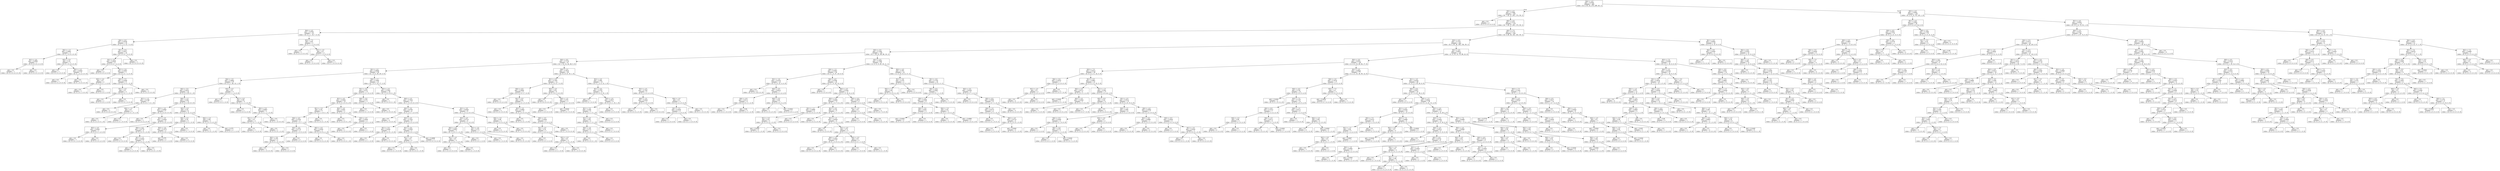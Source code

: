 digraph Tree {
node [shape=box] ;
0 [label="X[4] <= 4.5\ngini = 0.6785\nsamples = 460\nvalue = [6, 9, 50, 52, 279, 299, 40, 1]"] ;
1 [label="X[3] <= 2.5\ngini = 0.7066\nsamples = 320\nvalue = [6, 7, 42, 37, 201, 174, 39, 1]"] ;
0 -> 1 [labeldistance=2.5, labelangle=45, headlabel="True"] ;
2 [label="gini = 0.0\nsamples = 2\nvalue = [0, 0, 0, 0, 0, 4, 0, 0]"] ;
1 -> 2 ;
3 [label="X[2] <= 3.5\ngini = 0.7074\nsamples = 318\nvalue = [6, 7, 42, 37, 201, 170, 39, 1]"] ;
1 -> 3 ;
4 [label="X[4] <= 2.5\ngini = 0.5756\nsamples = 18\nvalue = [0, 2, 2, 1, 18, 7, 0, 0]"] ;
3 -> 4 ;
5 [label="X[4] <= 0.5\ngini = 0.5536\nsamples = 15\nvalue = [0, 2, 1, 0, 15, 7, 0, 0]"] ;
4 -> 5 ;
6 [label="X[2] <= 1.5\ngini = 0.4861\nsamples = 5\nvalue = [0, 0, 1, 0, 8, 3, 0, 0]"] ;
5 -> 6 ;
7 [label="X[1] <= 2.0\ngini = 0.4898\nsamples = 2\nvalue = [0, 0, 0, 0, 4, 3, 0, 0]"] ;
6 -> 7 ;
8 [label="gini = 0.0\nsamples = 1\nvalue = [0, 0, 0, 0, 4, 0, 0, 0]"] ;
7 -> 8 ;
9 [label="gini = 0.0\nsamples = 1\nvalue = [0, 0, 0, 0, 0, 3, 0, 0]"] ;
7 -> 9 ;
10 [label="X[3] <= 5.0\ngini = 0.32\nsamples = 3\nvalue = [0, 0, 1, 0, 4, 0, 0, 0]"] ;
6 -> 10 ;
11 [label="gini = 0.0\nsamples = 1\nvalue = [0, 0, 0, 0, 2, 0, 0, 0]"] ;
10 -> 11 ;
12 [label="X[2] <= 2.5\ngini = 0.4444\nsamples = 2\nvalue = [0, 0, 1, 0, 2, 0, 0, 0]"] ;
10 -> 12 ;
13 [label="gini = 0.0\nsamples = 1\nvalue = [0, 0, 0, 0, 2, 0, 0, 0]"] ;
12 -> 13 ;
14 [label="gini = 0.0\nsamples = 1\nvalue = [0, 0, 1, 0, 0, 0, 0, 0]"] ;
12 -> 14 ;
15 [label="X[1] <= 5.5\ngini = 0.5917\nsamples = 10\nvalue = [0, 2, 0, 0, 7, 4, 0, 0]"] ;
5 -> 15 ;
16 [label="X[1] <= 0.5\ngini = 0.4628\nsamples = 9\nvalue = [0, 0, 0, 0, 7, 4, 0, 0]"] ;
15 -> 16 ;
17 [label="gini = 0.0\nsamples = 2\nvalue = [0, 0, 0, 0, 0, 2, 0, 0]"] ;
16 -> 17 ;
18 [label="X[1] <= 2.0\ngini = 0.3457\nsamples = 7\nvalue = [0, 0, 0, 0, 7, 2, 0, 0]"] ;
16 -> 18 ;
19 [label="X[2] <= 2.0\ngini = 0.5\nsamples = 2\nvalue = [0, 0, 0, 0, 1, 1, 0, 0]"] ;
18 -> 19 ;
20 [label="gini = 0.0\nsamples = 1\nvalue = [0, 0, 0, 0, 1, 0, 0, 0]"] ;
19 -> 20 ;
21 [label="gini = 0.0\nsamples = 1\nvalue = [0, 0, 0, 0, 0, 1, 0, 0]"] ;
19 -> 21 ;
22 [label="X[3] <= 5.5\ngini = 0.2449\nsamples = 5\nvalue = [0, 0, 0, 0, 6, 1, 0, 0]"] ;
18 -> 22 ;
23 [label="X[1] <= 4.5\ngini = 0.5\nsamples = 2\nvalue = [0, 0, 0, 0, 1, 1, 0, 0]"] ;
22 -> 23 ;
24 [label="gini = 0.0\nsamples = 1\nvalue = [0, 0, 0, 0, 0, 1, 0, 0]"] ;
23 -> 24 ;
25 [label="gini = 0.0\nsamples = 1\nvalue = [0, 0, 0, 0, 1, 0, 0, 0]"] ;
23 -> 25 ;
26 [label="gini = 0.0\nsamples = 3\nvalue = [0, 0, 0, 0, 5, 0, 0, 0]"] ;
22 -> 26 ;
27 [label="gini = 0.0\nsamples = 1\nvalue = [0, 2, 0, 0, 0, 0, 0, 0]"] ;
15 -> 27 ;
28 [label="X[3] <= 7.5\ngini = 0.56\nsamples = 3\nvalue = [0, 0, 1, 1, 3, 0, 0, 0]"] ;
4 -> 28 ;
29 [label="gini = 0.0\nsamples = 1\nvalue = [0, 0, 0, 0, 3, 0, 0, 0]"] ;
28 -> 29 ;
30 [label="X[1] <= 3.5\ngini = 0.5\nsamples = 2\nvalue = [0, 0, 1, 1, 0, 0, 0, 0]"] ;
28 -> 30 ;
31 [label="gini = 0.0\nsamples = 1\nvalue = [0, 0, 0, 1, 0, 0, 0, 0]"] ;
30 -> 31 ;
32 [label="gini = 0.0\nsamples = 1\nvalue = [0, 0, 1, 0, 0, 0, 0, 0]"] ;
30 -> 32 ;
33 [label="X[2] <= 7.5\ngini = 0.7115\nsamples = 300\nvalue = [6, 5, 40, 36, 183, 163, 39, 1]"] ;
3 -> 33 ;
34 [label="X[3] <= 6.5\ngini = 0.7157\nsamples = 282\nvalue = [6, 5, 35, 36, 168, 154, 39, 1]"] ;
33 -> 34 ;
35 [label="X[3] <= 5.5\ngini = 0.7284\nsamples = 140\nvalue = [5, 1, 25, 21, 89, 66, 16, 1]"] ;
34 -> 35 ;
36 [label="X[2] <= 6.5\ngini = 0.7179\nsamples = 87\nvalue = [4, 1, 14, 12, 44, 48, 5, 0]"] ;
35 -> 36 ;
37 [label="X[1] <= 2.5\ngini = 0.6958\nsamples = 58\nvalue = [4, 1, 8, 4, 36, 29, 4, 0]"] ;
36 -> 37 ;
38 [label="X[4] <= 3.5\ngini = 0.4862\nsamples = 27\nvalue = [0, 0, 0, 1, 26, 12, 1, 0]"] ;
37 -> 38 ;
39 [label="X[2] <= 5.5\ngini = 0.4031\nsamples = 22\nvalue = [0, 0, 0, 0, 25, 8, 1, 0]"] ;
38 -> 39 ;
40 [label="X[1] <= 1.5\ngini = 0.2188\nsamples = 7\nvalue = [0, 0, 0, 0, 7, 0, 1, 0]"] ;
39 -> 40 ;
41 [label="gini = 0.0\nsamples = 5\nvalue = [0, 0, 0, 0, 6, 0, 0, 0]"] ;
40 -> 41 ;
42 [label="X[4] <= 1.5\ngini = 0.5\nsamples = 2\nvalue = [0, 0, 0, 0, 1, 0, 1, 0]"] ;
40 -> 42 ;
43 [label="gini = 0.0\nsamples = 1\nvalue = [0, 0, 0, 0, 0, 0, 1, 0]"] ;
42 -> 43 ;
44 [label="gini = 0.0\nsamples = 1\nvalue = [0, 0, 0, 0, 1, 0, 0, 0]"] ;
42 -> 44 ;
45 [label="X[4] <= 1.5\ngini = 0.426\nsamples = 15\nvalue = [0, 0, 0, 0, 18, 8, 0, 0]"] ;
39 -> 45 ;
46 [label="X[3] <= 3.5\ngini = 0.4959\nsamples = 7\nvalue = [0, 0, 0, 0, 6, 5, 0, 0]"] ;
45 -> 46 ;
47 [label="gini = 0.0\nsamples = 1\nvalue = [0, 0, 0, 0, 0, 2, 0, 0]"] ;
46 -> 47 ;
48 [label="X[1] <= 0.5\ngini = 0.4444\nsamples = 6\nvalue = [0, 0, 0, 0, 6, 3, 0, 0]"] ;
46 -> 48 ;
49 [label="X[3] <= 4.5\ngini = 0.4444\nsamples = 2\nvalue = [0, 0, 0, 0, 1, 2, 0, 0]"] ;
48 -> 49 ;
50 [label="gini = 0.0\nsamples = 1\nvalue = [0, 0, 0, 0, 1, 0, 0, 0]"] ;
49 -> 50 ;
51 [label="gini = 0.0\nsamples = 1\nvalue = [0, 0, 0, 0, 0, 2, 0, 0]"] ;
49 -> 51 ;
52 [label="X[4] <= 0.5\ngini = 0.2778\nsamples = 4\nvalue = [0, 0, 0, 0, 5, 1, 0, 0]"] ;
48 -> 52 ;
53 [label="gini = 0.0\nsamples = 2\nvalue = [0, 0, 0, 0, 3, 0, 0, 0]"] ;
52 -> 53 ;
54 [label="X[1] <= 1.5\ngini = 0.4444\nsamples = 2\nvalue = [0, 0, 0, 0, 2, 1, 0, 0]"] ;
52 -> 54 ;
55 [label="gini = 0.0\nsamples = 1\nvalue = [0, 0, 0, 0, 2, 0, 0, 0]"] ;
54 -> 55 ;
56 [label="gini = 0.0\nsamples = 1\nvalue = [0, 0, 0, 0, 0, 1, 0, 0]"] ;
54 -> 56 ;
57 [label="X[3] <= 4.5\ngini = 0.32\nsamples = 8\nvalue = [0, 0, 0, 0, 12, 3, 0, 0]"] ;
45 -> 57 ;
58 [label="X[4] <= 2.5\ngini = 0.18\nsamples = 5\nvalue = [0, 0, 0, 0, 9, 1, 0, 0]"] ;
57 -> 58 ;
59 [label="X[3] <= 3.5\ngini = 0.1975\nsamples = 4\nvalue = [0, 0, 0, 0, 8, 1, 0, 0]"] ;
58 -> 59 ;
60 [label="gini = 0.375\nsamples = 2\nvalue = [0, 0, 0, 0, 3, 1, 0, 0]"] ;
59 -> 60 ;
61 [label="gini = 0.0\nsamples = 2\nvalue = [0, 0, 0, 0, 5, 0, 0, 0]"] ;
59 -> 61 ;
62 [label="gini = 0.0\nsamples = 1\nvalue = [0, 0, 0, 0, 1, 0, 0, 0]"] ;
58 -> 62 ;
63 [label="X[4] <= 2.5\ngini = 0.48\nsamples = 3\nvalue = [0, 0, 0, 0, 3, 2, 0, 0]"] ;
57 -> 63 ;
64 [label="gini = 0.0\nsamples = 1\nvalue = [0, 0, 0, 0, 0, 1, 0, 0]"] ;
63 -> 64 ;
65 [label="gini = 0.375\nsamples = 2\nvalue = [0, 0, 0, 0, 3, 1, 0, 0]"] ;
63 -> 65 ;
66 [label="X[3] <= 4.5\ngini = 0.5\nsamples = 5\nvalue = [0, 0, 0, 1, 1, 4, 0, 0]"] ;
38 -> 66 ;
67 [label="gini = 0.0\nsamples = 1\nvalue = [0, 0, 0, 0, 0, 1, 0, 0]"] ;
66 -> 67 ;
68 [label="X[1] <= 0.5\ngini = 0.56\nsamples = 4\nvalue = [0, 0, 0, 1, 1, 3, 0, 0]"] ;
66 -> 68 ;
69 [label="gini = 0.0\nsamples = 1\nvalue = [0, 0, 0, 0, 0, 2, 0, 0]"] ;
68 -> 69 ;
70 [label="X[2] <= 5.5\ngini = 0.6667\nsamples = 3\nvalue = [0, 0, 0, 1, 1, 1, 0, 0]"] ;
68 -> 70 ;
71 [label="X[1] <= 1.5\ngini = 0.5\nsamples = 2\nvalue = [0, 0, 0, 0, 1, 1, 0, 0]"] ;
70 -> 71 ;
72 [label="gini = 0.0\nsamples = 1\nvalue = [0, 0, 0, 0, 1, 0, 0, 0]"] ;
71 -> 72 ;
73 [label="gini = 0.0\nsamples = 1\nvalue = [0, 0, 0, 0, 0, 1, 0, 0]"] ;
71 -> 73 ;
74 [label="gini = 0.0\nsamples = 1\nvalue = [0, 0, 0, 1, 0, 0, 0, 0]"] ;
70 -> 74 ;
75 [label="X[4] <= 1.5\ngini = 0.7694\nsamples = 31\nvalue = [4, 1, 8, 3, 10, 17, 3, 0]"] ;
37 -> 75 ;
76 [label="X[1] <= 5.5\ngini = 0.679\nsamples = 13\nvalue = [0, 0, 3, 3, 1, 9, 2, 0]"] ;
75 -> 76 ;
77 [label="X[1] <= 4.5\ngini = 0.5204\nsamples = 10\nvalue = [0, 0, 0, 3, 0, 9, 2, 0]"] ;
76 -> 77 ;
78 [label="X[1] <= 3.5\ngini = 0.34\nsamples = 7\nvalue = [0, 0, 0, 1, 0, 8, 1, 0]"] ;
77 -> 78 ;
79 [label="X[4] <= 0.5\ngini = 0.3704\nsamples = 6\nvalue = [0, 0, 0, 1, 0, 7, 1, 0]"] ;
78 -> 79 ;
80 [label="X[3] <= 4.5\ngini = 0.2778\nsamples = 4\nvalue = [0, 0, 0, 1, 0, 5, 0, 0]"] ;
79 -> 80 ;
81 [label="X[2] <= 5.0\ngini = 0.375\nsamples = 2\nvalue = [0, 0, 0, 1, 0, 3, 0, 0]"] ;
80 -> 81 ;
82 [label="gini = 0.0\nsamples = 1\nvalue = [0, 0, 0, 1, 0, 0, 0, 0]"] ;
81 -> 82 ;
83 [label="gini = 0.0\nsamples = 1\nvalue = [0, 0, 0, 0, 0, 3, 0, 0]"] ;
81 -> 83 ;
84 [label="gini = 0.0\nsamples = 2\nvalue = [0, 0, 0, 0, 0, 2, 0, 0]"] ;
80 -> 84 ;
85 [label="X[2] <= 4.5\ngini = 0.4444\nsamples = 2\nvalue = [0, 0, 0, 0, 0, 2, 1, 0]"] ;
79 -> 85 ;
86 [label="gini = 0.0\nsamples = 1\nvalue = [0, 0, 0, 0, 0, 2, 0, 0]"] ;
85 -> 86 ;
87 [label="gini = 0.0\nsamples = 1\nvalue = [0, 0, 0, 0, 0, 0, 1, 0]"] ;
85 -> 87 ;
88 [label="gini = 0.0\nsamples = 1\nvalue = [0, 0, 0, 0, 0, 1, 0, 0]"] ;
78 -> 88 ;
89 [label="X[2] <= 4.5\ngini = 0.625\nsamples = 3\nvalue = [0, 0, 0, 2, 0, 1, 1, 0]"] ;
77 -> 89 ;
90 [label="gini = 0.0\nsamples = 1\nvalue = [0, 0, 0, 0, 0, 0, 1, 0]"] ;
89 -> 90 ;
91 [label="X[3] <= 4.5\ngini = 0.4444\nsamples = 2\nvalue = [0, 0, 0, 2, 0, 1, 0, 0]"] ;
89 -> 91 ;
92 [label="gini = 0.0\nsamples = 1\nvalue = [0, 0, 0, 2, 0, 0, 0, 0]"] ;
91 -> 92 ;
93 [label="gini = 0.0\nsamples = 1\nvalue = [0, 0, 0, 0, 0, 1, 0, 0]"] ;
91 -> 93 ;
94 [label="X[4] <= 0.5\ngini = 0.375\nsamples = 3\nvalue = [0, 0, 3, 0, 1, 0, 0, 0]"] ;
76 -> 94 ;
95 [label="gini = 0.0\nsamples = 1\nvalue = [0, 0, 0, 0, 1, 0, 0, 0]"] ;
94 -> 95 ;
96 [label="gini = 0.0\nsamples = 2\nvalue = [0, 0, 3, 0, 0, 0, 0, 0]"] ;
94 -> 96 ;
97 [label="X[3] <= 3.5\ngini = 0.7602\nsamples = 18\nvalue = [4, 1, 5, 0, 9, 8, 1, 0]"] ;
75 -> 97 ;
98 [label="gini = 0.0\nsamples = 1\nvalue = [0, 0, 0, 0, 0, 0, 1, 0]"] ;
97 -> 98 ;
99 [label="X[4] <= 2.5\ngini = 0.7435\nsamples = 17\nvalue = [4, 1, 5, 0, 9, 8, 0, 0]"] ;
97 -> 99 ;
100 [label="X[2] <= 5.5\ngini = 0.6756\nsamples = 8\nvalue = [4, 0, 2, 0, 7, 2, 0, 0]"] ;
99 -> 100 ;
101 [label="gini = 0.0\nsamples = 2\nvalue = [0, 0, 0, 0, 3, 0, 0, 0]"] ;
100 -> 101 ;
102 [label="X[3] <= 4.5\ngini = 0.7222\nsamples = 6\nvalue = [4, 0, 2, 0, 4, 2, 0, 0]"] ;
100 -> 102 ;
103 [label="X[1] <= 5.5\ngini = 0.4444\nsamples = 2\nvalue = [0, 0, 2, 0, 0, 1, 0, 0]"] ;
102 -> 103 ;
104 [label="gini = 0.0\nsamples = 1\nvalue = [0, 0, 0, 0, 0, 1, 0, 0]"] ;
103 -> 104 ;
105 [label="gini = 0.0\nsamples = 1\nvalue = [0, 0, 2, 0, 0, 0, 0, 0]"] ;
103 -> 105 ;
106 [label="X[1] <= 5.0\ngini = 0.5926\nsamples = 4\nvalue = [4, 0, 0, 0, 4, 1, 0, 0]"] ;
102 -> 106 ;
107 [label="X[1] <= 3.5\ngini = 0.5\nsamples = 2\nvalue = [0, 0, 0, 0, 1, 1, 0, 0]"] ;
106 -> 107 ;
108 [label="gini = 0.0\nsamples = 1\nvalue = [0, 0, 0, 0, 1, 0, 0, 0]"] ;
107 -> 108 ;
109 [label="gini = 0.0\nsamples = 1\nvalue = [0, 0, 0, 0, 0, 1, 0, 0]"] ;
107 -> 109 ;
110 [label="gini = 0.4898\nsamples = 2\nvalue = [4, 0, 0, 0, 3, 0, 0, 0]"] ;
106 -> 110 ;
111 [label="X[1] <= 5.5\ngini = 0.6528\nsamples = 9\nvalue = [0, 1, 3, 0, 2, 6, 0, 0]"] ;
99 -> 111 ;
112 [label="X[3] <= 4.5\ngini = 0.5714\nsamples = 6\nvalue = [0, 1, 0, 0, 2, 4, 0, 0]"] ;
111 -> 112 ;
113 [label="X[2] <= 4.5\ngini = 0.6667\nsamples = 3\nvalue = [0, 1, 0, 0, 1, 1, 0, 0]"] ;
112 -> 113 ;
114 [label="X[1] <= 4.5\ngini = 0.5\nsamples = 2\nvalue = [0, 1, 0, 0, 1, 0, 0, 0]"] ;
113 -> 114 ;
115 [label="gini = 0.0\nsamples = 1\nvalue = [0, 1, 0, 0, 0, 0, 0, 0]"] ;
114 -> 115 ;
116 [label="gini = 0.0\nsamples = 1\nvalue = [0, 0, 0, 0, 1, 0, 0, 0]"] ;
114 -> 116 ;
117 [label="gini = 0.0\nsamples = 1\nvalue = [0, 0, 0, 0, 0, 1, 0, 0]"] ;
113 -> 117 ;
118 [label="X[1] <= 3.5\ngini = 0.375\nsamples = 3\nvalue = [0, 0, 0, 0, 1, 3, 0, 0]"] ;
112 -> 118 ;
119 [label="gini = 0.0\nsamples = 1\nvalue = [0, 0, 0, 0, 1, 0, 0, 0]"] ;
118 -> 119 ;
120 [label="gini = 0.0\nsamples = 2\nvalue = [0, 0, 0, 0, 0, 3, 0, 0]"] ;
118 -> 120 ;
121 [label="X[4] <= 3.5\ngini = 0.48\nsamples = 3\nvalue = [0, 0, 3, 0, 0, 2, 0, 0]"] ;
111 -> 121 ;
122 [label="gini = 0.5\nsamples = 2\nvalue = [0, 0, 2, 0, 0, 2, 0, 0]"] ;
121 -> 122 ;
123 [label="gini = 0.0\nsamples = 1\nvalue = [0, 0, 1, 0, 0, 0, 0, 0]"] ;
121 -> 123 ;
124 [label="X[4] <= 2.5\ngini = 0.7018\nsamples = 29\nvalue = [0, 0, 6, 8, 8, 19, 1, 0]"] ;
36 -> 124 ;
125 [label="X[1] <= 4.5\ngini = 0.7397\nsamples = 14\nvalue = [0, 0, 5, 6, 4, 7, 0, 0]"] ;
124 -> 125 ;
126 [label="X[4] <= 0.5\ngini = 0.5694\nsamples = 8\nvalue = [0, 0, 2, 0, 3, 7, 0, 0]"] ;
125 -> 126 ;
127 [label="gini = 0.0\nsamples = 1\nvalue = [0, 0, 0, 0, 0, 2, 0, 0]"] ;
126 -> 127 ;
128 [label="X[1] <= 0.5\ngini = 0.62\nsamples = 7\nvalue = [0, 0, 2, 0, 3, 5, 0, 0]"] ;
126 -> 128 ;
129 [label="gini = 0.0\nsamples = 2\nvalue = [0, 0, 0, 0, 3, 0, 0, 0]"] ;
128 -> 129 ;
130 [label="X[3] <= 3.5\ngini = 0.4082\nsamples = 5\nvalue = [0, 0, 2, 0, 0, 5, 0, 0]"] ;
128 -> 130 ;
131 [label="gini = 0.0\nsamples = 1\nvalue = [0, 0, 0, 0, 0, 1, 0, 0]"] ;
130 -> 131 ;
132 [label="X[0] <= 0.5\ngini = 0.4444\nsamples = 4\nvalue = [0, 0, 2, 0, 0, 4, 0, 0]"] ;
130 -> 132 ;
133 [label="X[1] <= 2.5\ngini = 0.32\nsamples = 3\nvalue = [0, 0, 1, 0, 0, 4, 0, 0]"] ;
132 -> 133 ;
134 [label="gini = 0.0\nsamples = 1\nvalue = [0, 0, 0, 0, 0, 3, 0, 0]"] ;
133 -> 134 ;
135 [label="X[3] <= 4.5\ngini = 0.5\nsamples = 2\nvalue = [0, 0, 1, 0, 0, 1, 0, 0]"] ;
133 -> 135 ;
136 [label="gini = 0.0\nsamples = 1\nvalue = [0, 0, 0, 0, 0, 1, 0, 0]"] ;
135 -> 136 ;
137 [label="gini = 0.0\nsamples = 1\nvalue = [0, 0, 1, 0, 0, 0, 0, 0]"] ;
135 -> 137 ;
138 [label="gini = 0.0\nsamples = 1\nvalue = [0, 0, 1, 0, 0, 0, 0, 0]"] ;
132 -> 138 ;
139 [label="X[3] <= 4.5\ngini = 0.54\nsamples = 6\nvalue = [0, 0, 3, 6, 1, 0, 0, 0]"] ;
125 -> 139 ;
140 [label="gini = 0.0\nsamples = 3\nvalue = [0, 0, 0, 6, 0, 0, 0, 0]"] ;
139 -> 140 ;
141 [label="X[4] <= 1.5\ngini = 0.375\nsamples = 3\nvalue = [0, 0, 3, 0, 1, 0, 0, 0]"] ;
139 -> 141 ;
142 [label="gini = 0.0\nsamples = 1\nvalue = [0, 0, 1, 0, 0, 0, 0, 0]"] ;
141 -> 142 ;
143 [label="gini = 0.4444\nsamples = 2\nvalue = [0, 0, 2, 0, 1, 0, 0, 0]"] ;
141 -> 143 ;
144 [label="X[3] <= 4.5\ngini = 0.585\nsamples = 15\nvalue = [0, 0, 1, 2, 4, 12, 1, 0]"] ;
124 -> 144 ;
145 [label="X[1] <= 0.5\ngini = 0.3787\nsamples = 10\nvalue = [0, 0, 0, 0, 2, 10, 1, 0]"] ;
144 -> 145 ;
146 [label="gini = 0.0\nsamples = 1\nvalue = [0, 0, 0, 0, 1, 0, 0, 0]"] ;
145 -> 146 ;
147 [label="X[3] <= 3.5\ngini = 0.2917\nsamples = 9\nvalue = [0, 0, 0, 0, 1, 10, 1, 0]"] ;
145 -> 147 ;
148 [label="X[1] <= 5.5\ngini = 0.449\nsamples = 5\nvalue = [0, 0, 0, 0, 1, 5, 1, 0]"] ;
147 -> 148 ;
149 [label="X[1] <= 4.5\ngini = 0.56\nsamples = 4\nvalue = [0, 0, 0, 0, 1, 3, 1, 0]"] ;
148 -> 149 ;
150 [label="X[4] <= 3.5\ngini = 0.375\nsamples = 3\nvalue = [0, 0, 0, 0, 0, 3, 1, 0]"] ;
149 -> 150 ;
151 [label="gini = 0.0\nsamples = 1\nvalue = [0, 0, 0, 0, 0, 0, 1, 0]"] ;
150 -> 151 ;
152 [label="gini = 0.0\nsamples = 2\nvalue = [0, 0, 0, 0, 0, 3, 0, 0]"] ;
150 -> 152 ;
153 [label="gini = 0.0\nsamples = 1\nvalue = [0, 0, 0, 0, 1, 0, 0, 0]"] ;
149 -> 153 ;
154 [label="gini = 0.0\nsamples = 1\nvalue = [0, 0, 0, 0, 0, 2, 0, 0]"] ;
148 -> 154 ;
155 [label="gini = 0.0\nsamples = 4\nvalue = [0, 0, 0, 0, 0, 5, 0, 0]"] ;
147 -> 155 ;
156 [label="X[1] <= 2.5\ngini = 0.7347\nsamples = 5\nvalue = [0, 0, 1, 2, 2, 2, 0, 0]"] ;
144 -> 156 ;
157 [label="X[4] <= 3.5\ngini = 0.4444\nsamples = 2\nvalue = [0, 0, 1, 0, 0, 2, 0, 0]"] ;
156 -> 157 ;
158 [label="gini = 0.0\nsamples = 1\nvalue = [0, 0, 0, 0, 0, 2, 0, 0]"] ;
157 -> 158 ;
159 [label="gini = 0.0\nsamples = 1\nvalue = [0, 0, 1, 0, 0, 0, 0, 0]"] ;
157 -> 159 ;
160 [label="X[4] <= 3.5\ngini = 0.5\nsamples = 3\nvalue = [0, 0, 0, 2, 2, 0, 0, 0]"] ;
156 -> 160 ;
161 [label="X[1] <= 5.5\ngini = 0.4444\nsamples = 2\nvalue = [0, 0, 0, 1, 2, 0, 0, 0]"] ;
160 -> 161 ;
162 [label="gini = 0.0\nsamples = 1\nvalue = [0, 0, 0, 0, 2, 0, 0, 0]"] ;
161 -> 162 ;
163 [label="gini = 0.0\nsamples = 1\nvalue = [0, 0, 0, 1, 0, 0, 0, 0]"] ;
161 -> 163 ;
164 [label="gini = 0.0\nsamples = 1\nvalue = [0, 0, 0, 1, 0, 0, 0, 0]"] ;
160 -> 164 ;
165 [label="X[1] <= 4.5\ngini = 0.7099\nsamples = 53\nvalue = [1, 0, 11, 9, 45, 18, 11, 1]"] ;
35 -> 165 ;
166 [label="X[4] <= 1.5\ngini = 0.5383\nsamples = 34\nvalue = [0, 0, 1, 0, 37, 16, 6, 0]"] ;
165 -> 166 ;
167 [label="X[1] <= 3.5\ngini = 0.4376\nsamples = 16\nvalue = [0, 0, 0, 0, 21, 4, 4, 0]"] ;
166 -> 167 ;
168 [label="gini = 0.0\nsamples = 9\nvalue = [0, 0, 0, 0, 18, 0, 0, 0]"] ;
167 -> 168 ;
169 [label="X[2] <= 5.5\ngini = 0.6612\nsamples = 7\nvalue = [0, 0, 0, 0, 3, 4, 4, 0]"] ;
167 -> 169 ;
170 [label="X[4] <= 0.5\ngini = 0.6111\nsamples = 4\nvalue = [0, 0, 0, 0, 3, 1, 2, 0]"] ;
169 -> 170 ;
171 [label="gini = 0.0\nsamples = 1\nvalue = [0, 0, 0, 0, 1, 0, 0, 0]"] ;
170 -> 171 ;
172 [label="gini = 0.64\nsamples = 3\nvalue = [0, 0, 0, 0, 2, 1, 2, 0]"] ;
170 -> 172 ;
173 [label="X[4] <= 0.5\ngini = 0.48\nsamples = 3\nvalue = [0, 0, 0, 0, 0, 3, 2, 0]"] ;
169 -> 173 ;
174 [label="gini = 0.0\nsamples = 1\nvalue = [0, 0, 0, 0, 0, 2, 0, 0]"] ;
173 -> 174 ;
175 [label="gini = 0.4444\nsamples = 2\nvalue = [0, 0, 0, 0, 0, 1, 2, 0]"] ;
173 -> 175 ;
176 [label="X[2] <= 4.5\ngini = 0.5786\nsamples = 18\nvalue = [0, 0, 1, 0, 16, 12, 2, 0]"] ;
166 -> 176 ;
177 [label="gini = 0.0\nsamples = 1\nvalue = [0, 0, 0, 0, 0, 4, 0, 0]"] ;
176 -> 177 ;
178 [label="X[4] <= 3.5\ngini = 0.5542\nsamples = 17\nvalue = [0, 0, 1, 0, 16, 8, 2, 0]"] ;
176 -> 178 ;
179 [label="X[2] <= 5.5\ngini = 0.6484\nsamples = 11\nvalue = [0, 0, 1, 0, 7, 6, 2, 0]"] ;
178 -> 179 ;
180 [label="X[1] <= 1.5\ngini = 0.4898\nsamples = 4\nvalue = [0, 0, 0, 0, 4, 3, 0, 0]"] ;
179 -> 180 ;
181 [label="X[1] <= 0.5\ngini = 0.32\nsamples = 3\nvalue = [0, 0, 0, 0, 4, 1, 0, 0]"] ;
180 -> 181 ;
182 [label="gini = 0.4444\nsamples = 2\nvalue = [0, 0, 0, 0, 2, 1, 0, 0]"] ;
181 -> 182 ;
183 [label="gini = 0.0\nsamples = 1\nvalue = [0, 0, 0, 0, 2, 0, 0, 0]"] ;
181 -> 183 ;
184 [label="gini = 0.0\nsamples = 1\nvalue = [0, 0, 0, 0, 0, 2, 0, 0]"] ;
180 -> 184 ;
185 [label="X[1] <= 0.5\ngini = 0.716\nsamples = 7\nvalue = [0, 0, 1, 0, 3, 3, 2, 0]"] ;
179 -> 185 ;
186 [label="gini = 0.0\nsamples = 1\nvalue = [0, 0, 0, 0, 0, 2, 0, 0]"] ;
185 -> 186 ;
187 [label="X[1] <= 1.5\ngini = 0.6939\nsamples = 6\nvalue = [0, 0, 1, 0, 3, 1, 2, 0]"] ;
185 -> 187 ;
188 [label="gini = 0.0\nsamples = 2\nvalue = [0, 0, 0, 0, 2, 0, 0, 0]"] ;
187 -> 188 ;
189 [label="X[1] <= 2.5\ngini = 0.72\nsamples = 4\nvalue = [0, 0, 1, 0, 1, 1, 2, 0]"] ;
187 -> 189 ;
190 [label="X[4] <= 2.5\ngini = 0.4444\nsamples = 2\nvalue = [0, 0, 1, 0, 0, 0, 2, 0]"] ;
189 -> 190 ;
191 [label="gini = 0.0\nsamples = 1\nvalue = [0, 0, 0, 0, 0, 0, 2, 0]"] ;
190 -> 191 ;
192 [label="gini = 0.0\nsamples = 1\nvalue = [0, 0, 1, 0, 0, 0, 0, 0]"] ;
190 -> 192 ;
193 [label="X[4] <= 2.5\ngini = 0.5\nsamples = 2\nvalue = [0, 0, 0, 0, 1, 1, 0, 0]"] ;
189 -> 193 ;
194 [label="gini = 0.0\nsamples = 1\nvalue = [0, 0, 0, 0, 1, 0, 0, 0]"] ;
193 -> 194 ;
195 [label="gini = 0.0\nsamples = 1\nvalue = [0, 0, 0, 0, 0, 1, 0, 0]"] ;
193 -> 195 ;
196 [label="X[2] <= 6.5\ngini = 0.2975\nsamples = 6\nvalue = [0, 0, 0, 0, 9, 2, 0, 0]"] ;
178 -> 196 ;
197 [label="X[1] <= 2.5\ngini = 0.5\nsamples = 4\nvalue = [0, 0, 0, 0, 2, 2, 0, 0]"] ;
196 -> 197 ;
198 [label="gini = 0.0\nsamples = 2\nvalue = [0, 0, 0, 0, 2, 0, 0, 0]"] ;
197 -> 198 ;
199 [label="gini = 0.0\nsamples = 2\nvalue = [0, 0, 0, 0, 0, 2, 0, 0]"] ;
197 -> 199 ;
200 [label="gini = 0.0\nsamples = 2\nvalue = [0, 0, 0, 0, 7, 0, 0, 0]"] ;
196 -> 200 ;
201 [label="X[2] <= 4.5\ngini = 0.787\nsamples = 19\nvalue = [1, 0, 10, 9, 8, 2, 5, 1]"] ;
165 -> 201 ;
202 [label="X[1] <= 5.5\ngini = 0.375\nsamples = 3\nvalue = [0, 0, 6, 0, 0, 0, 2, 0]"] ;
201 -> 202 ;
203 [label="X[4] <= 1.5\ngini = 0.48\nsamples = 2\nvalue = [0, 0, 3, 0, 0, 0, 2, 0]"] ;
202 -> 203 ;
204 [label="gini = 0.0\nsamples = 1\nvalue = [0, 0, 0, 0, 0, 0, 2, 0]"] ;
203 -> 204 ;
205 [label="gini = 0.0\nsamples = 1\nvalue = [0, 0, 3, 0, 0, 0, 0, 0]"] ;
203 -> 205 ;
206 [label="gini = 0.0\nsamples = 1\nvalue = [0, 0, 3, 0, 0, 0, 0, 0]"] ;
202 -> 206 ;
207 [label="X[1] <= 5.5\ngini = 0.7755\nsamples = 16\nvalue = [1, 0, 4, 9, 8, 2, 3, 1]"] ;
201 -> 207 ;
208 [label="X[2] <= 6.5\ngini = 0.5867\nsamples = 7\nvalue = [1, 0, 0, 9, 1, 1, 3, 0]"] ;
207 -> 208 ;
209 [label="X[4] <= 2.0\ngini = 0.5306\nsamples = 6\nvalue = [1, 0, 0, 9, 0, 1, 3, 0]"] ;
208 -> 209 ;
210 [label="X[2] <= 5.5\ngini = 0.625\nsamples = 3\nvalue = [1, 0, 0, 2, 0, 1, 0, 0]"] ;
209 -> 210 ;
211 [label="gini = 0.4444\nsamples = 2\nvalue = [0, 0, 0, 2, 0, 1, 0, 0]"] ;
210 -> 211 ;
212 [label="gini = 0.0\nsamples = 1\nvalue = [1, 0, 0, 0, 0, 0, 0, 0]"] ;
210 -> 212 ;
213 [label="X[4] <= 3.5\ngini = 0.42\nsamples = 3\nvalue = [0, 0, 0, 7, 0, 0, 3, 0]"] ;
209 -> 213 ;
214 [label="gini = 0.0\nsamples = 1\nvalue = [0, 0, 0, 2, 0, 0, 0, 0]"] ;
213 -> 214 ;
215 [label="gini = 0.4688\nsamples = 2\nvalue = [0, 0, 0, 5, 0, 0, 3, 0]"] ;
213 -> 215 ;
216 [label="gini = 0.0\nsamples = 1\nvalue = [0, 0, 0, 0, 1, 0, 0, 0]"] ;
208 -> 216 ;
217 [label="X[2] <= 5.5\ngini = 0.6036\nsamples = 9\nvalue = [0, 0, 4, 0, 7, 1, 0, 1]"] ;
207 -> 217 ;
218 [label="gini = 0.0\nsamples = 1\nvalue = [0, 0, 2, 0, 0, 0, 0, 0]"] ;
217 -> 218 ;
219 [label="X[2] <= 6.5\ngini = 0.5455\nsamples = 8\nvalue = [0, 0, 2, 0, 7, 1, 0, 1]"] ;
217 -> 219 ;
220 [label="X[4] <= 1.5\ngini = 0.6173\nsamples = 6\nvalue = [0, 0, 2, 0, 5, 1, 0, 1]"] ;
219 -> 220 ;
221 [label="gini = 0.5\nsamples = 2\nvalue = [0, 0, 0, 0, 1, 0, 0, 1]"] ;
220 -> 221 ;
222 [label="X[4] <= 3.0\ngini = 0.5714\nsamples = 4\nvalue = [0, 0, 2, 0, 4, 1, 0, 0]"] ;
220 -> 222 ;
223 [label="gini = 0.5\nsamples = 2\nvalue = [0, 0, 2, 0, 2, 0, 0, 0]"] ;
222 -> 223 ;
224 [label="gini = 0.4444\nsamples = 2\nvalue = [0, 0, 0, 0, 2, 1, 0, 0]"] ;
222 -> 224 ;
225 [label="gini = 0.0\nsamples = 2\nvalue = [0, 0, 0, 0, 2, 0, 0, 0]"] ;
219 -> 225 ;
226 [label="X[1] <= 4.5\ngini = 0.6931\nsamples = 142\nvalue = [1, 4, 10, 15, 79, 88, 23, 0]"] ;
34 -> 226 ;
227 [label="X[2] <= 5.5\ngini = 0.6551\nsamples = 105\nvalue = [1, 2, 2, 14, 49, 82, 17, 0]"] ;
226 -> 227 ;
228 [label="X[3] <= 7.5\ngini = 0.5614\nsamples = 28\nvalue = [0, 0, 0, 4, 11, 32, 5, 0]"] ;
227 -> 228 ;
229 [label="X[4] <= 0.5\ngini = 0.2975\nsamples = 7\nvalue = [0, 0, 0, 2, 0, 9, 0, 0]"] ;
228 -> 229 ;
230 [label="X[1] <= 2.5\ngini = 0.5\nsamples = 3\nvalue = [0, 0, 0, 2, 0, 2, 0, 0]"] ;
229 -> 230 ;
231 [label="gini = 0.0\nsamples = 2\nvalue = [0, 0, 0, 0, 0, 2, 0, 0]"] ;
230 -> 231 ;
232 [label="gini = 0.0\nsamples = 1\nvalue = [0, 0, 0, 2, 0, 0, 0, 0]"] ;
230 -> 232 ;
233 [label="gini = 0.0\nsamples = 4\nvalue = [0, 0, 0, 0, 0, 7, 0, 0]"] ;
229 -> 233 ;
234 [label="X[1] <= 0.5\ngini = 0.5961\nsamples = 21\nvalue = [0, 0, 0, 2, 11, 23, 5, 0]"] ;
228 -> 234 ;
235 [label="X[4] <= 2.0\ngini = 0.6111\nsamples = 4\nvalue = [0, 0, 0, 0, 3, 1, 2, 0]"] ;
234 -> 235 ;
236 [label="gini = 0.4444\nsamples = 2\nvalue = [0, 0, 0, 0, 2, 1, 0, 0]"] ;
235 -> 236 ;
237 [label="X[2] <= 4.5\ngini = 0.4444\nsamples = 2\nvalue = [0, 0, 0, 0, 1, 0, 2, 0]"] ;
235 -> 237 ;
238 [label="gini = 0.0\nsamples = 1\nvalue = [0, 0, 0, 0, 1, 0, 0, 0]"] ;
237 -> 238 ;
239 [label="gini = 0.0\nsamples = 1\nvalue = [0, 0, 0, 0, 0, 0, 2, 0]"] ;
237 -> 239 ;
240 [label="X[1] <= 1.5\ngini = 0.542\nsamples = 17\nvalue = [0, 0, 0, 2, 8, 22, 3, 0]"] ;
234 -> 240 ;
241 [label="X[3] <= 8.5\ngini = 0.42\nsamples = 4\nvalue = [0, 0, 0, 0, 0, 7, 3, 0]"] ;
240 -> 241 ;
242 [label="gini = 0.0\nsamples = 3\nvalue = [0, 0, 0, 0, 0, 7, 0, 0]"] ;
241 -> 242 ;
243 [label="gini = 0.0\nsamples = 1\nvalue = [0, 0, 0, 0, 0, 0, 3, 0]"] ;
241 -> 243 ;
244 [label="X[1] <= 2.5\ngini = 0.5312\nsamples = 13\nvalue = [0, 0, 0, 2, 8, 15, 0, 0]"] ;
240 -> 244 ;
245 [label="X[4] <= 1.5\ngini = 0.595\nsamples = 6\nvalue = [0, 0, 0, 2, 3, 6, 0, 0]"] ;
244 -> 245 ;
246 [label="X[4] <= 0.5\ngini = 0.2449\nsamples = 4\nvalue = [0, 0, 0, 0, 1, 6, 0, 0]"] ;
245 -> 246 ;
247 [label="gini = 0.0\nsamples = 1\nvalue = [0, 0, 0, 0, 0, 3, 0, 0]"] ;
246 -> 247 ;
248 [label="X[2] <= 4.5\ngini = 0.375\nsamples = 3\nvalue = [0, 0, 0, 0, 1, 3, 0, 0]"] ;
246 -> 248 ;
249 [label="gini = 0.0\nsamples = 1\nvalue = [0, 0, 0, 0, 0, 1, 0, 0]"] ;
248 -> 249 ;
250 [label="gini = 0.4444\nsamples = 2\nvalue = [0, 0, 0, 0, 1, 2, 0, 0]"] ;
248 -> 250 ;
251 [label="X[4] <= 3.0\ngini = 0.5\nsamples = 2\nvalue = [0, 0, 0, 2, 2, 0, 0, 0]"] ;
245 -> 251 ;
252 [label="gini = 0.0\nsamples = 1\nvalue = [0, 0, 0, 0, 2, 0, 0, 0]"] ;
251 -> 252 ;
253 [label="gini = 0.0\nsamples = 1\nvalue = [0, 0, 0, 2, 0, 0, 0, 0]"] ;
251 -> 253 ;
254 [label="X[2] <= 4.5\ngini = 0.4592\nsamples = 7\nvalue = [0, 0, 0, 0, 5, 9, 0, 0]"] ;
244 -> 254 ;
255 [label="X[3] <= 8.5\ngini = 0.4688\nsamples = 3\nvalue = [0, 0, 0, 0, 3, 5, 0, 0]"] ;
254 -> 255 ;
256 [label="gini = 0.0\nsamples = 1\nvalue = [0, 0, 0, 0, 3, 0, 0, 0]"] ;
255 -> 256 ;
257 [label="gini = 0.0\nsamples = 2\nvalue = [0, 0, 0, 0, 0, 5, 0, 0]"] ;
255 -> 257 ;
258 [label="X[3] <= 8.5\ngini = 0.4444\nsamples = 4\nvalue = [0, 0, 0, 0, 2, 4, 0, 0]"] ;
254 -> 258 ;
259 [label="gini = 0.0\nsamples = 2\nvalue = [0, 0, 0, 0, 0, 3, 0, 0]"] ;
258 -> 259 ;
260 [label="X[1] <= 3.5\ngini = 0.4444\nsamples = 2\nvalue = [0, 0, 0, 0, 2, 1, 0, 0]"] ;
258 -> 260 ;
261 [label="gini = 0.0\nsamples = 1\nvalue = [0, 0, 0, 0, 0, 1, 0, 0]"] ;
260 -> 261 ;
262 [label="gini = 0.0\nsamples = 1\nvalue = [0, 0, 0, 0, 2, 0, 0, 0]"] ;
260 -> 262 ;
263 [label="X[1] <= 0.5\ngini = 0.6826\nsamples = 77\nvalue = [1, 2, 2, 10, 38, 50, 12, 0]"] ;
227 -> 263 ;
264 [label="X[4] <= 3.5\ngini = 0.7674\nsamples = 17\nvalue = [0, 2, 0, 5, 8, 5, 4, 0]"] ;
263 -> 264 ;
265 [label="X[4] <= 0.5\ngini = 0.745\nsamples = 14\nvalue = [0, 0, 0, 5, 6, 5, 4, 0]"] ;
264 -> 265 ;
266 [label="gini = 0.4444\nsamples = 2\nvalue = [0, 0, 0, 1, 0, 0, 2, 0]"] ;
265 -> 266 ;
267 [label="X[3] <= 7.5\ngini = 0.7197\nsamples = 12\nvalue = [0, 0, 0, 4, 6, 5, 2, 0]"] ;
265 -> 267 ;
268 [label="X[2] <= 6.5\ngini = 0.7273\nsamples = 7\nvalue = [0, 0, 0, 3, 4, 2, 2, 0]"] ;
267 -> 268 ;
269 [label="X[4] <= 2.5\ngini = 0.48\nsamples = 3\nvalue = [0, 0, 0, 0, 3, 0, 2, 0]"] ;
268 -> 269 ;
270 [label="gini = 0.0\nsamples = 2\nvalue = [0, 0, 0, 0, 3, 0, 0, 0]"] ;
269 -> 270 ;
271 [label="gini = 0.0\nsamples = 1\nvalue = [0, 0, 0, 0, 0, 0, 2, 0]"] ;
269 -> 271 ;
272 [label="X[4] <= 2.5\ngini = 0.6111\nsamples = 4\nvalue = [0, 0, 0, 3, 1, 2, 0, 0]"] ;
268 -> 272 ;
273 [label="gini = 0.0\nsamples = 2\nvalue = [0, 0, 0, 3, 0, 0, 0, 0]"] ;
272 -> 273 ;
274 [label="gini = 0.4444\nsamples = 2\nvalue = [0, 0, 0, 0, 1, 2, 0, 0]"] ;
272 -> 274 ;
275 [label="X[4] <= 1.5\ngini = 0.6111\nsamples = 5\nvalue = [0, 0, 0, 1, 2, 3, 0, 0]"] ;
267 -> 275 ;
276 [label="gini = 0.0\nsamples = 1\nvalue = [0, 0, 0, 1, 0, 0, 0, 0]"] ;
275 -> 276 ;
277 [label="X[4] <= 2.5\ngini = 0.48\nsamples = 4\nvalue = [0, 0, 0, 0, 2, 3, 0, 0]"] ;
275 -> 277 ;
278 [label="gini = 0.0\nsamples = 2\nvalue = [0, 0, 0, 0, 0, 2, 0, 0]"] ;
277 -> 278 ;
279 [label="gini = 0.4444\nsamples = 2\nvalue = [0, 0, 0, 0, 2, 1, 0, 0]"] ;
277 -> 279 ;
280 [label="X[3] <= 7.5\ngini = 0.5\nsamples = 3\nvalue = [0, 2, 0, 0, 2, 0, 0, 0]"] ;
264 -> 280 ;
281 [label="gini = 0.4444\nsamples = 2\nvalue = [0, 2, 0, 0, 1, 0, 0, 0]"] ;
280 -> 281 ;
282 [label="gini = 0.0\nsamples = 1\nvalue = [0, 0, 0, 0, 1, 0, 0, 0]"] ;
280 -> 282 ;
283 [label="X[1] <= 3.5\ngini = 0.6354\nsamples = 60\nvalue = [1, 0, 2, 5, 30, 45, 8, 0]"] ;
263 -> 283 ;
284 [label="X[4] <= 0.5\ngini = 0.5837\nsamples = 43\nvalue = [1, 0, 1, 4, 21, 36, 2, 0]"] ;
283 -> 284 ;
285 [label="gini = 0.0\nsamples = 4\nvalue = [0, 0, 0, 0, 0, 5, 0, 0]"] ;
284 -> 285 ;
286 [label="X[4] <= 1.5\ngini = 0.6044\nsamples = 39\nvalue = [1, 0, 1, 4, 21, 31, 2, 0]"] ;
284 -> 286 ;
287 [label="X[1] <= 2.5\ngini = 0.5244\nsamples = 12\nvalue = [0, 0, 0, 1, 9, 5, 0, 0]"] ;
286 -> 287 ;
288 [label="X[3] <= 7.5\ngini = 0.5312\nsamples = 6\nvalue = [0, 0, 0, 1, 5, 2, 0, 0]"] ;
287 -> 288 ;
289 [label="X[1] <= 1.5\ngini = 0.64\nsamples = 5\nvalue = [0, 0, 0, 1, 2, 2, 0, 0]"] ;
288 -> 289 ;
290 [label="X[2] <= 6.5\ngini = 0.5\nsamples = 2\nvalue = [0, 0, 0, 0, 1, 1, 0, 0]"] ;
289 -> 290 ;
291 [label="gini = 0.0\nsamples = 1\nvalue = [0, 0, 0, 0, 1, 0, 0, 0]"] ;
290 -> 291 ;
292 [label="gini = 0.0\nsamples = 1\nvalue = [0, 0, 0, 0, 0, 1, 0, 0]"] ;
290 -> 292 ;
293 [label="gini = 0.6667\nsamples = 3\nvalue = [0, 0, 0, 1, 1, 1, 0, 0]"] ;
289 -> 293 ;
294 [label="gini = 0.0\nsamples = 1\nvalue = [0, 0, 0, 0, 3, 0, 0, 0]"] ;
288 -> 294 ;
295 [label="X[3] <= 7.5\ngini = 0.4898\nsamples = 6\nvalue = [0, 0, 0, 0, 4, 3, 0, 0]"] ;
287 -> 295 ;
296 [label="X[2] <= 6.5\ngini = 0.5\nsamples = 4\nvalue = [0, 0, 0, 0, 2, 2, 0, 0]"] ;
295 -> 296 ;
297 [label="gini = 0.4444\nsamples = 3\nvalue = [0, 0, 0, 0, 1, 2, 0, 0]"] ;
296 -> 297 ;
298 [label="gini = 0.0\nsamples = 1\nvalue = [0, 0, 0, 0, 1, 0, 0, 0]"] ;
296 -> 298 ;
299 [label="gini = 0.4444\nsamples = 2\nvalue = [0, 0, 0, 0, 2, 1, 0, 0]"] ;
295 -> 299 ;
300 [label="X[1] <= 2.5\ngini = 0.5877\nsamples = 27\nvalue = [1, 0, 1, 3, 12, 26, 2, 0]"] ;
286 -> 300 ;
301 [label="X[3] <= 7.5\ngini = 0.5444\nsamples = 16\nvalue = [0, 0, 1, 2, 9, 18, 0, 0]"] ;
300 -> 301 ;
302 [label="X[4] <= 2.5\ngini = 0.4012\nsamples = 9\nvalue = [0, 0, 0, 0, 5, 13, 0, 0]"] ;
301 -> 302 ;
303 [label="gini = 0.0\nsamples = 3\nvalue = [0, 0, 0, 0, 0, 5, 0, 0]"] ;
302 -> 303 ;
304 [label="X[2] <= 6.5\ngini = 0.4734\nsamples = 6\nvalue = [0, 0, 0, 0, 5, 8, 0, 0]"] ;
302 -> 304 ;
305 [label="X[4] <= 3.5\ngini = 0.4082\nsamples = 3\nvalue = [0, 0, 0, 0, 2, 5, 0, 0]"] ;
304 -> 305 ;
306 [label="gini = 0.0\nsamples = 1\nvalue = [0, 0, 0, 0, 0, 1, 0, 0]"] ;
305 -> 306 ;
307 [label="gini = 0.4444\nsamples = 2\nvalue = [0, 0, 0, 0, 2, 4, 0, 0]"] ;
305 -> 307 ;
308 [label="X[4] <= 3.5\ngini = 0.5\nsamples = 3\nvalue = [0, 0, 0, 0, 3, 3, 0, 0]"] ;
304 -> 308 ;
309 [label="gini = 0.0\nsamples = 1\nvalue = [0, 0, 0, 0, 1, 0, 0, 0]"] ;
308 -> 309 ;
310 [label="X[1] <= 1.5\ngini = 0.48\nsamples = 2\nvalue = [0, 0, 0, 0, 2, 3, 0, 0]"] ;
308 -> 310 ;
311 [label="gini = 0.0\nsamples = 1\nvalue = [0, 0, 0, 0, 2, 0, 0, 0]"] ;
310 -> 311 ;
312 [label="gini = 0.0\nsamples = 1\nvalue = [0, 0, 0, 0, 0, 3, 0, 0]"] ;
310 -> 312 ;
313 [label="X[4] <= 3.5\ngini = 0.6806\nsamples = 7\nvalue = [0, 0, 1, 2, 4, 5, 0, 0]"] ;
301 -> 313 ;
314 [label="X[4] <= 2.5\ngini = 0.32\nsamples = 3\nvalue = [0, 0, 0, 0, 4, 1, 0, 0]"] ;
313 -> 314 ;
315 [label="X[1] <= 1.5\ngini = 0.4444\nsamples = 2\nvalue = [0, 0, 0, 0, 2, 1, 0, 0]"] ;
314 -> 315 ;
316 [label="gini = 0.0\nsamples = 1\nvalue = [0, 0, 0, 0, 0, 1, 0, 0]"] ;
315 -> 316 ;
317 [label="gini = 0.0\nsamples = 1\nvalue = [0, 0, 0, 0, 2, 0, 0, 0]"] ;
315 -> 317 ;
318 [label="gini = 0.0\nsamples = 1\nvalue = [0, 0, 0, 0, 2, 0, 0, 0]"] ;
314 -> 318 ;
319 [label="X[2] <= 6.5\ngini = 0.5714\nsamples = 4\nvalue = [0, 0, 1, 2, 0, 4, 0, 0]"] ;
313 -> 319 ;
320 [label="gini = 0.5\nsamples = 2\nvalue = [0, 0, 0, 2, 0, 2, 0, 0]"] ;
319 -> 320 ;
321 [label="X[1] <= 1.5\ngini = 0.4444\nsamples = 2\nvalue = [0, 0, 1, 0, 0, 2, 0, 0]"] ;
319 -> 321 ;
322 [label="gini = 0.0\nsamples = 1\nvalue = [0, 0, 1, 0, 0, 0, 0, 0]"] ;
321 -> 322 ;
323 [label="gini = 0.0\nsamples = 1\nvalue = [0, 0, 0, 0, 0, 2, 0, 0]"] ;
321 -> 323 ;
324 [label="X[3] <= 7.5\ngini = 0.6489\nsamples = 11\nvalue = [1, 0, 0, 1, 3, 8, 2, 0]"] ;
300 -> 324 ;
325 [label="X[2] <= 6.5\ngini = 0.56\nsamples = 4\nvalue = [0, 0, 0, 1, 3, 1, 0, 0]"] ;
324 -> 325 ;
326 [label="X[4] <= 2.5\ngini = 0.5\nsamples = 2\nvalue = [0, 0, 0, 1, 0, 1, 0, 0]"] ;
325 -> 326 ;
327 [label="gini = 0.0\nsamples = 1\nvalue = [0, 0, 0, 1, 0, 0, 0, 0]"] ;
326 -> 327 ;
328 [label="gini = 0.0\nsamples = 1\nvalue = [0, 0, 0, 0, 0, 1, 0, 0]"] ;
326 -> 328 ;
329 [label="gini = 0.0\nsamples = 2\nvalue = [0, 0, 0, 0, 3, 0, 0, 0]"] ;
325 -> 329 ;
330 [label="X[2] <= 6.5\ngini = 0.46\nsamples = 7\nvalue = [1, 0, 0, 0, 0, 7, 2, 0]"] ;
324 -> 330 ;
331 [label="X[4] <= 2.5\ngini = 0.32\nsamples = 4\nvalue = [1, 0, 0, 0, 0, 4, 0, 0]"] ;
330 -> 331 ;
332 [label="gini = 0.0\nsamples = 2\nvalue = [0, 0, 0, 0, 0, 2, 0, 0]"] ;
331 -> 332 ;
333 [label="gini = 0.4444\nsamples = 2\nvalue = [1, 0, 0, 0, 0, 2, 0, 0]"] ;
331 -> 333 ;
334 [label="X[4] <= 3.5\ngini = 0.48\nsamples = 3\nvalue = [0, 0, 0, 0, 0, 3, 2, 0]"] ;
330 -> 334 ;
335 [label="gini = 0.4444\nsamples = 2\nvalue = [0, 0, 0, 0, 0, 1, 2, 0]"] ;
334 -> 335 ;
336 [label="gini = 0.0\nsamples = 1\nvalue = [0, 0, 0, 0, 0, 2, 0, 0]"] ;
334 -> 336 ;
337 [label="X[3] <= 7.5\ngini = 0.7041\nsamples = 17\nvalue = [0, 0, 1, 1, 9, 9, 6, 0]"] ;
283 -> 337 ;
338 [label="X[4] <= 2.5\ngini = 0.6633\nsamples = 7\nvalue = [0, 0, 0, 1, 2, 5, 6, 0]"] ;
337 -> 338 ;
339 [label="X[2] <= 6.5\ngini = 0.375\nsamples = 4\nvalue = [0, 0, 0, 0, 0, 2, 6, 0]"] ;
338 -> 339 ;
340 [label="gini = 0.2778\nsamples = 2\nvalue = [0, 0, 0, 0, 0, 1, 5, 0]"] ;
339 -> 340 ;
341 [label="gini = 0.5\nsamples = 2\nvalue = [0, 0, 0, 0, 0, 1, 1, 0]"] ;
339 -> 341 ;
342 [label="X[2] <= 6.5\ngini = 0.6111\nsamples = 3\nvalue = [0, 0, 0, 1, 2, 3, 0, 0]"] ;
338 -> 342 ;
343 [label="gini = 0.0\nsamples = 1\nvalue = [0, 0, 0, 0, 0, 3, 0, 0]"] ;
342 -> 343 ;
344 [label="X[4] <= 3.5\ngini = 0.4444\nsamples = 2\nvalue = [0, 0, 0, 1, 2, 0, 0, 0]"] ;
342 -> 344 ;
345 [label="gini = 0.0\nsamples = 1\nvalue = [0, 0, 0, 1, 0, 0, 0, 0]"] ;
344 -> 345 ;
346 [label="gini = 0.0\nsamples = 1\nvalue = [0, 0, 0, 0, 2, 0, 0, 0]"] ;
344 -> 346 ;
347 [label="X[4] <= 0.5\ngini = 0.5417\nsamples = 10\nvalue = [0, 0, 1, 0, 7, 4, 0, 0]"] ;
337 -> 347 ;
348 [label="gini = 0.0\nsamples = 2\nvalue = [0, 0, 0, 0, 3, 0, 0, 0]"] ;
347 -> 348 ;
349 [label="X[4] <= 1.5\ngini = 0.5926\nsamples = 8\nvalue = [0, 0, 1, 0, 4, 4, 0, 0]"] ;
347 -> 349 ;
350 [label="gini = 0.0\nsamples = 1\nvalue = [0, 0, 1, 0, 0, 0, 0, 0]"] ;
349 -> 350 ;
351 [label="X[4] <= 2.5\ngini = 0.5\nsamples = 7\nvalue = [0, 0, 0, 0, 4, 4, 0, 0]"] ;
349 -> 351 ;
352 [label="gini = 0.4444\nsamples = 2\nvalue = [0, 0, 0, 0, 2, 1, 0, 0]"] ;
351 -> 352 ;
353 [label="X[4] <= 3.5\ngini = 0.48\nsamples = 5\nvalue = [0, 0, 0, 0, 2, 3, 0, 0]"] ;
351 -> 353 ;
354 [label="gini = 0.0\nsamples = 2\nvalue = [0, 0, 0, 0, 0, 2, 0, 0]"] ;
353 -> 354 ;
355 [label="gini = 0.4444\nsamples = 3\nvalue = [0, 0, 0, 0, 2, 1, 0, 0]"] ;
353 -> 355 ;
356 [label="X[3] <= 7.5\ngini = 0.6294\nsamples = 37\nvalue = [0, 2, 8, 1, 30, 6, 6, 0]"] ;
226 -> 356 ;
357 [label="X[4] <= 3.5\ngini = 0.6104\nsamples = 27\nvalue = [0, 1, 4, 1, 24, 6, 5, 0]"] ;
356 -> 357 ;
358 [label="X[1] <= 5.5\ngini = 0.5976\nsamples = 25\nvalue = [0, 1, 4, 1, 21, 3, 5, 0]"] ;
357 -> 358 ;
359 [label="X[4] <= 1.5\ngini = 0.575\nsamples = 12\nvalue = [0, 0, 3, 0, 12, 1, 4, 0]"] ;
358 -> 359 ;
360 [label="gini = 0.0\nsamples = 4\nvalue = [0, 0, 0, 0, 6, 0, 0, 0]"] ;
359 -> 360 ;
361 [label="X[4] <= 2.5\ngini = 0.6837\nsamples = 8\nvalue = [0, 0, 3, 0, 6, 1, 4, 0]"] ;
359 -> 361 ;
362 [label="X[2] <= 6.5\ngini = 0.6667\nsamples = 5\nvalue = [0, 0, 1, 0, 3, 1, 1, 0]"] ;
361 -> 362 ;
363 [label="X[2] <= 5.5\ngini = 0.56\nsamples = 4\nvalue = [0, 0, 0, 0, 3, 1, 1, 0]"] ;
362 -> 363 ;
364 [label="gini = 0.625\nsamples = 3\nvalue = [0, 0, 0, 0, 2, 1, 1, 0]"] ;
363 -> 364 ;
365 [label="gini = 0.0\nsamples = 1\nvalue = [0, 0, 0, 0, 1, 0, 0, 0]"] ;
363 -> 365 ;
366 [label="gini = 0.0\nsamples = 1\nvalue = [0, 0, 1, 0, 0, 0, 0, 0]"] ;
362 -> 366 ;
367 [label="X[2] <= 6.5\ngini = 0.6562\nsamples = 3\nvalue = [0, 0, 2, 0, 3, 0, 3, 0]"] ;
361 -> 367 ;
368 [label="gini = 0.48\nsamples = 2\nvalue = [0, 0, 2, 0, 3, 0, 0, 0]"] ;
367 -> 368 ;
369 [label="gini = 0.0\nsamples = 1\nvalue = [0, 0, 0, 0, 0, 0, 3, 0]"] ;
367 -> 369 ;
370 [label="X[2] <= 6.5\ngini = 0.6044\nsamples = 13\nvalue = [0, 1, 1, 1, 9, 2, 1, 0]"] ;
358 -> 370 ;
371 [label="X[2] <= 5.5\ngini = 0.551\nsamples = 12\nvalue = [0, 1, 0, 1, 9, 2, 1, 0]"] ;
370 -> 371 ;
372 [label="gini = 0.0\nsamples = 1\nvalue = [0, 0, 0, 0, 0, 1, 0, 0]"] ;
371 -> 372 ;
373 [label="X[4] <= 1.5\ngini = 0.497\nsamples = 11\nvalue = [0, 1, 0, 1, 9, 1, 1, 0]"] ;
371 -> 373 ;
374 [label="X[4] <= 0.5\ngini = 0.6667\nsamples = 3\nvalue = [0, 1, 0, 1, 0, 1, 0, 0]"] ;
373 -> 374 ;
375 [label="gini = 0.0\nsamples = 1\nvalue = [0, 0, 0, 0, 0, 1, 0, 0]"] ;
374 -> 375 ;
376 [label="gini = 0.5\nsamples = 2\nvalue = [0, 1, 0, 1, 0, 0, 0, 0]"] ;
374 -> 376 ;
377 [label="X[4] <= 2.5\ngini = 0.18\nsamples = 8\nvalue = [0, 0, 0, 0, 9, 0, 1, 0]"] ;
373 -> 377 ;
378 [label="gini = 0.0\nsamples = 2\nvalue = [0, 0, 0, 0, 3, 0, 0, 0]"] ;
377 -> 378 ;
379 [label="gini = 0.2449\nsamples = 6\nvalue = [0, 0, 0, 0, 6, 0, 1, 0]"] ;
377 -> 379 ;
380 [label="gini = 0.0\nsamples = 1\nvalue = [0, 0, 1, 0, 0, 0, 0, 0]"] ;
370 -> 380 ;
381 [label="X[1] <= 5.5\ngini = 0.5\nsamples = 2\nvalue = [0, 0, 0, 0, 3, 3, 0, 0]"] ;
357 -> 381 ;
382 [label="gini = 0.0\nsamples = 1\nvalue = [0, 0, 0, 0, 0, 3, 0, 0]"] ;
381 -> 382 ;
383 [label="gini = 0.0\nsamples = 1\nvalue = [0, 0, 0, 0, 3, 0, 0, 0]"] ;
381 -> 383 ;
384 [label="X[3] <= 8.5\ngini = 0.625\nsamples = 10\nvalue = [0, 1, 4, 0, 6, 0, 1, 0]"] ;
356 -> 384 ;
385 [label="X[2] <= 5.5\ngini = 0.6667\nsamples = 8\nvalue = [0, 1, 4, 0, 3, 0, 1, 0]"] ;
384 -> 385 ;
386 [label="X[4] <= 1.5\ngini = 0.4444\nsamples = 3\nvalue = [0, 1, 0, 0, 2, 0, 0, 0]"] ;
385 -> 386 ;
387 [label="gini = 0.0\nsamples = 1\nvalue = [0, 1, 0, 0, 0, 0, 0, 0]"] ;
386 -> 387 ;
388 [label="gini = 0.0\nsamples = 2\nvalue = [0, 0, 0, 0, 2, 0, 0, 0]"] ;
386 -> 388 ;
389 [label="X[2] <= 6.5\ngini = 0.5\nsamples = 5\nvalue = [0, 0, 4, 0, 1, 0, 1, 0]"] ;
385 -> 389 ;
390 [label="X[4] <= 3.5\ngini = 0.32\nsamples = 4\nvalue = [0, 0, 4, 0, 0, 0, 1, 0]"] ;
389 -> 390 ;
391 [label="gini = 0.0\nsamples = 2\nvalue = [0, 0, 3, 0, 0, 0, 0, 0]"] ;
390 -> 391 ;
392 [label="gini = 0.5\nsamples = 2\nvalue = [0, 0, 1, 0, 0, 0, 1, 0]"] ;
390 -> 392 ;
393 [label="gini = 0.0\nsamples = 1\nvalue = [0, 0, 0, 0, 1, 0, 0, 0]"] ;
389 -> 393 ;
394 [label="gini = 0.0\nsamples = 2\nvalue = [0, 0, 0, 0, 3, 0, 0, 0]"] ;
384 -> 394 ;
395 [label="X[1] <= 0.5\ngini = 0.6064\nsamples = 18\nvalue = [0, 0, 5, 0, 15, 9, 0, 0]"] ;
33 -> 395 ;
396 [label="X[2] <= 8.5\ngini = 0.4444\nsamples = 2\nvalue = [0, 0, 4, 0, 2, 0, 0, 0]"] ;
395 -> 396 ;
397 [label="gini = 0.0\nsamples = 1\nvalue = [0, 0, 4, 0, 0, 0, 0, 0]"] ;
396 -> 397 ;
398 [label="gini = 0.0\nsamples = 1\nvalue = [0, 0, 0, 0, 2, 0, 0, 0]"] ;
396 -> 398 ;
399 [label="X[2] <= 8.5\ngini = 0.5255\nsamples = 16\nvalue = [0, 0, 1, 0, 13, 9, 0, 0]"] ;
395 -> 399 ;
400 [label="X[4] <= 1.5\ngini = 0.485\nsamples = 15\nvalue = [0, 0, 1, 0, 13, 6, 0, 0]"] ;
399 -> 400 ;
401 [label="gini = 0.0\nsamples = 1\nvalue = [0, 0, 0, 0, 0, 2, 0, 0]"] ;
400 -> 401 ;
402 [label="X[1] <= 5.5\ngini = 0.4259\nsamples = 14\nvalue = [0, 0, 1, 0, 13, 4, 0, 0]"] ;
400 -> 402 ;
403 [label="X[4] <= 3.5\ngini = 0.1327\nsamples = 10\nvalue = [0, 0, 0, 0, 13, 1, 0, 0]"] ;
402 -> 403 ;
404 [label="gini = 0.0\nsamples = 5\nvalue = [0, 0, 0, 0, 9, 0, 0, 0]"] ;
403 -> 404 ;
405 [label="X[3] <= 5.5\ngini = 0.32\nsamples = 5\nvalue = [0, 0, 0, 0, 4, 1, 0, 0]"] ;
403 -> 405 ;
406 [label="X[1] <= 2.5\ngini = 0.4444\nsamples = 3\nvalue = [0, 0, 0, 0, 2, 1, 0, 0]"] ;
405 -> 406 ;
407 [label="X[0] <= 0.5\ngini = 0.5\nsamples = 2\nvalue = [0, 0, 0, 0, 1, 1, 0, 0]"] ;
406 -> 407 ;
408 [label="gini = 0.0\nsamples = 1\nvalue = [0, 0, 0, 0, 0, 1, 0, 0]"] ;
407 -> 408 ;
409 [label="gini = 0.0\nsamples = 1\nvalue = [0, 0, 0, 0, 1, 0, 0, 0]"] ;
407 -> 409 ;
410 [label="gini = 0.0\nsamples = 1\nvalue = [0, 0, 0, 0, 1, 0, 0, 0]"] ;
406 -> 410 ;
411 [label="gini = 0.0\nsamples = 2\nvalue = [0, 0, 0, 0, 2, 0, 0, 0]"] ;
405 -> 411 ;
412 [label="X[4] <= 2.5\ngini = 0.375\nsamples = 4\nvalue = [0, 0, 1, 0, 0, 3, 0, 0]"] ;
402 -> 412 ;
413 [label="gini = 0.0\nsamples = 1\nvalue = [0, 0, 1, 0, 0, 0, 0, 0]"] ;
412 -> 413 ;
414 [label="gini = 0.0\nsamples = 3\nvalue = [0, 0, 0, 0, 0, 3, 0, 0]"] ;
412 -> 414 ;
415 [label="gini = 0.0\nsamples = 1\nvalue = [0, 0, 0, 0, 0, 3, 0, 0]"] ;
399 -> 415 ;
416 [label="X[3] <= 4.5\ngini = 0.5804\nsamples = 140\nvalue = [0, 2, 8, 15, 78, 125, 1, 0]"] ;
0 -> 416 [labeldistance=2.5, labelangle=-45, headlabel="False"] ;
417 [label="X[1] <= 2.5\ngini = 0.3802\nsamples = 28\nvalue = [0, 0, 2, 2, 6, 34, 0, 0]"] ;
416 -> 417 ;
418 [label="X[4] <= 6.5\ngini = 0.5261\nsamples = 15\nvalue = [0, 0, 0, 2, 6, 13, 0, 0]"] ;
417 -> 418 ;
419 [label="X[0] <= 0.5\ngini = 0.5867\nsamples = 11\nvalue = [0, 0, 0, 2, 5, 8, 0, 0]"] ;
418 -> 419 ;
420 [label="X[2] <= 5.5\ngini = 0.4444\nsamples = 6\nvalue = [0, 0, 0, 0, 3, 6, 0, 0]"] ;
419 -> 420 ;
421 [label="gini = 0.0\nsamples = 2\nvalue = [0, 0, 0, 0, 0, 3, 0, 0]"] ;
420 -> 421 ;
422 [label="X[2] <= 7.5\ngini = 0.5\nsamples = 4\nvalue = [0, 0, 0, 0, 3, 3, 0, 0]"] ;
420 -> 422 ;
423 [label="gini = 0.0\nsamples = 2\nvalue = [0, 0, 0, 0, 3, 0, 0, 0]"] ;
422 -> 423 ;
424 [label="gini = 0.0\nsamples = 2\nvalue = [0, 0, 0, 0, 0, 3, 0, 0]"] ;
422 -> 424 ;
425 [label="X[2] <= 7.5\ngini = 0.6667\nsamples = 5\nvalue = [0, 0, 0, 2, 2, 2, 0, 0]"] ;
419 -> 425 ;
426 [label="gini = 0.0\nsamples = 2\nvalue = [0, 0, 0, 0, 2, 0, 0, 0]"] ;
425 -> 426 ;
427 [label="X[2] <= 8.5\ngini = 0.5\nsamples = 3\nvalue = [0, 0, 0, 2, 0, 2, 0, 0]"] ;
425 -> 427 ;
428 [label="gini = 0.0\nsamples = 1\nvalue = [0, 0, 0, 0, 0, 1, 0, 0]"] ;
427 -> 428 ;
429 [label="X[4] <= 5.5\ngini = 0.4444\nsamples = 2\nvalue = [0, 0, 0, 2, 0, 1, 0, 0]"] ;
427 -> 429 ;
430 [label="gini = 0.0\nsamples = 1\nvalue = [0, 0, 0, 0, 0, 1, 0, 0]"] ;
429 -> 430 ;
431 [label="gini = 0.0\nsamples = 1\nvalue = [0, 0, 0, 2, 0, 0, 0, 0]"] ;
429 -> 431 ;
432 [label="X[2] <= 8.5\ngini = 0.2778\nsamples = 4\nvalue = [0, 0, 0, 0, 1, 5, 0, 0]"] ;
418 -> 432 ;
433 [label="X[4] <= 7.5\ngini = 0.5\nsamples = 2\nvalue = [0, 0, 0, 0, 1, 1, 0, 0]"] ;
432 -> 433 ;
434 [label="gini = 0.0\nsamples = 1\nvalue = [0, 0, 0, 0, 1, 0, 0, 0]"] ;
433 -> 434 ;
435 [label="gini = 0.0\nsamples = 1\nvalue = [0, 0, 0, 0, 0, 1, 0, 0]"] ;
433 -> 435 ;
436 [label="gini = 0.0\nsamples = 2\nvalue = [0, 0, 0, 0, 0, 4, 0, 0]"] ;
432 -> 436 ;
437 [label="X[0] <= 0.5\ngini = 0.1588\nsamples = 13\nvalue = [0, 0, 2, 0, 0, 21, 0, 0]"] ;
417 -> 437 ;
438 [label="X[1] <= 5.5\ngini = 0.32\nsamples = 4\nvalue = [0, 0, 2, 0, 0, 8, 0, 0]"] ;
437 -> 438 ;
439 [label="gini = 0.0\nsamples = 2\nvalue = [0, 0, 0, 0, 0, 5, 0, 0]"] ;
438 -> 439 ;
440 [label="gini = 0.48\nsamples = 2\nvalue = [0, 0, 2, 0, 0, 3, 0, 0]"] ;
438 -> 440 ;
441 [label="gini = 0.0\nsamples = 9\nvalue = [0, 0, 0, 0, 0, 13, 0, 0]"] ;
437 -> 441 ;
442 [label="X[1] <= 4.5\ngini = 0.6004\nsamples = 112\nvalue = [0, 2, 6, 13, 72, 91, 1, 0]"] ;
416 -> 442 ;
443 [label="X[4] <= 5.5\ngini = 0.5227\nsamples = 85\nvalue = [0, 0, 1, 3, 57, 72, 0, 0]"] ;
442 -> 443 ;
444 [label="X[2] <= 5.5\ngini = 0.5317\nsamples = 40\nvalue = [0, 0, 0, 2, 29, 29, 0, 0]"] ;
443 -> 444 ;
445 [label="X[1] <= 3.5\ngini = 0.2604\nsamples = 7\nvalue = [0, 0, 0, 0, 2, 11, 0, 0]"] ;
444 -> 445 ;
446 [label="X[3] <= 8.0\ngini = 0.2778\nsamples = 6\nvalue = [0, 0, 0, 0, 2, 10, 0, 0]"] ;
445 -> 446 ;
447 [label="X[1] <= 2.0\ngini = 0.2188\nsamples = 4\nvalue = [0, 0, 0, 0, 1, 7, 0, 0]"] ;
446 -> 447 ;
448 [label="gini = 0.0\nsamples = 3\nvalue = [0, 0, 0, 0, 0, 7, 0, 0]"] ;
447 -> 448 ;
449 [label="gini = 0.0\nsamples = 1\nvalue = [0, 0, 0, 0, 1, 0, 0, 0]"] ;
447 -> 449 ;
450 [label="X[1] <= 1.5\ngini = 0.375\nsamples = 2\nvalue = [0, 0, 0, 0, 1, 3, 0, 0]"] ;
446 -> 450 ;
451 [label="gini = 0.0\nsamples = 1\nvalue = [0, 0, 0, 0, 1, 0, 0, 0]"] ;
450 -> 451 ;
452 [label="gini = 0.0\nsamples = 1\nvalue = [0, 0, 0, 0, 0, 3, 0, 0]"] ;
450 -> 452 ;
453 [label="gini = 0.0\nsamples = 1\nvalue = [0, 0, 0, 0, 0, 1, 0, 0]"] ;
445 -> 453 ;
454 [label="X[1] <= 2.5\ngini = 0.5215\nsamples = 33\nvalue = [0, 0, 0, 2, 27, 18, 0, 0]"] ;
444 -> 454 ;
455 [label="X[1] <= 1.5\ngini = 0.4614\nsamples = 21\nvalue = [0, 0, 0, 2, 20, 7, 0, 0]"] ;
454 -> 455 ;
456 [label="X[2] <= 6.5\ngini = 0.5413\nsamples = 16\nvalue = [0, 0, 0, 2, 13, 7, 0, 0]"] ;
455 -> 456 ;
457 [label="X[3] <= 7.0\ngini = 0.4688\nsamples = 5\nvalue = [0, 0, 0, 0, 3, 5, 0, 0]"] ;
456 -> 457 ;
458 [label="gini = 0.0\nsamples = 4\nvalue = [0, 0, 0, 0, 0, 5, 0, 0]"] ;
457 -> 458 ;
459 [label="gini = 0.0\nsamples = 1\nvalue = [0, 0, 0, 0, 3, 0, 0, 0]"] ;
457 -> 459 ;
460 [label="X[3] <= 6.5\ngini = 0.449\nsamples = 11\nvalue = [0, 0, 0, 2, 10, 2, 0, 0]"] ;
456 -> 460 ;
461 [label="X[0] <= 0.5\ngini = 0.314\nsamples = 8\nvalue = [0, 0, 0, 1, 9, 1, 0, 0]"] ;
460 -> 461 ;
462 [label="X[2] <= 8.5\ngini = 0.34\nsamples = 7\nvalue = [0, 0, 0, 1, 8, 1, 0, 0]"] ;
461 -> 462 ;
463 [label="X[1] <= 0.5\ngini = 0.449\nsamples = 6\nvalue = [0, 0, 0, 1, 5, 1, 0, 0]"] ;
462 -> 463 ;
464 [label="X[3] <= 5.5\ngini = 0.625\nsamples = 4\nvalue = [0, 0, 0, 1, 2, 1, 0, 0]"] ;
463 -> 464 ;
465 [label="gini = 0.5\nsamples = 2\nvalue = [0, 0, 0, 1, 1, 0, 0, 0]"] ;
464 -> 465 ;
466 [label="X[2] <= 7.5\ngini = 0.5\nsamples = 2\nvalue = [0, 0, 0, 0, 1, 1, 0, 0]"] ;
464 -> 466 ;
467 [label="gini = 0.0\nsamples = 1\nvalue = [0, 0, 0, 0, 1, 0, 0, 0]"] ;
466 -> 467 ;
468 [label="gini = 0.0\nsamples = 1\nvalue = [0, 0, 0, 0, 0, 1, 0, 0]"] ;
466 -> 468 ;
469 [label="gini = 0.0\nsamples = 2\nvalue = [0, 0, 0, 0, 3, 0, 0, 0]"] ;
463 -> 469 ;
470 [label="gini = 0.0\nsamples = 1\nvalue = [0, 0, 0, 0, 3, 0, 0, 0]"] ;
462 -> 470 ;
471 [label="gini = 0.0\nsamples = 1\nvalue = [0, 0, 0, 0, 1, 0, 0, 0]"] ;
461 -> 471 ;
472 [label="X[3] <= 7.5\ngini = 0.6667\nsamples = 3\nvalue = [0, 0, 0, 1, 1, 1, 0, 0]"] ;
460 -> 472 ;
473 [label="gini = 0.0\nsamples = 1\nvalue = [0, 0, 0, 0, 0, 1, 0, 0]"] ;
472 -> 473 ;
474 [label="X[1] <= 0.5\ngini = 0.5\nsamples = 2\nvalue = [0, 0, 0, 1, 1, 0, 0, 0]"] ;
472 -> 474 ;
475 [label="gini = 0.0\nsamples = 1\nvalue = [0, 0, 0, 0, 1, 0, 0, 0]"] ;
474 -> 475 ;
476 [label="gini = 0.0\nsamples = 1\nvalue = [0, 0, 0, 1, 0, 0, 0, 0]"] ;
474 -> 476 ;
477 [label="gini = 0.0\nsamples = 5\nvalue = [0, 0, 0, 0, 7, 0, 0, 0]"] ;
455 -> 477 ;
478 [label="X[3] <= 5.5\ngini = 0.4753\nsamples = 12\nvalue = [0, 0, 0, 0, 7, 11, 0, 0]"] ;
454 -> 478 ;
479 [label="X[2] <= 6.5\ngini = 0.2449\nsamples = 5\nvalue = [0, 0, 0, 0, 1, 6, 0, 0]"] ;
478 -> 479 ;
480 [label="gini = 0.0\nsamples = 3\nvalue = [0, 0, 0, 0, 0, 5, 0, 0]"] ;
479 -> 480 ;
481 [label="X[1] <= 3.5\ngini = 0.5\nsamples = 2\nvalue = [0, 0, 0, 0, 1, 1, 0, 0]"] ;
479 -> 481 ;
482 [label="gini = 0.0\nsamples = 1\nvalue = [0, 0, 0, 0, 1, 0, 0, 0]"] ;
481 -> 482 ;
483 [label="gini = 0.0\nsamples = 1\nvalue = [0, 0, 0, 0, 0, 1, 0, 0]"] ;
481 -> 483 ;
484 [label="X[1] <= 3.5\ngini = 0.4959\nsamples = 7\nvalue = [0, 0, 0, 0, 6, 5, 0, 0]"] ;
478 -> 484 ;
485 [label="X[3] <= 6.5\ngini = 0.4444\nsamples = 4\nvalue = [0, 0, 0, 0, 2, 4, 0, 0]"] ;
484 -> 485 ;
486 [label="gini = 0.0\nsamples = 2\nvalue = [0, 0, 0, 0, 2, 0, 0, 0]"] ;
485 -> 486 ;
487 [label="gini = 0.0\nsamples = 2\nvalue = [0, 0, 0, 0, 0, 4, 0, 0]"] ;
485 -> 487 ;
488 [label="X[3] <= 6.5\ngini = 0.32\nsamples = 3\nvalue = [0, 0, 0, 0, 4, 1, 0, 0]"] ;
484 -> 488 ;
489 [label="gini = 0.5\nsamples = 2\nvalue = [0, 0, 0, 0, 1, 1, 0, 0]"] ;
488 -> 489 ;
490 [label="gini = 0.0\nsamples = 1\nvalue = [0, 0, 0, 0, 3, 0, 0, 0]"] ;
488 -> 490 ;
491 [label="X[1] <= 3.5\ngini = 0.5055\nsamples = 45\nvalue = [0, 0, 1, 1, 28, 43, 0, 0]"] ;
443 -> 491 ;
492 [label="X[3] <= 5.5\ngini = 0.5291\nsamples = 39\nvalue = [0, 0, 1, 1, 28, 32, 0, 0]"] ;
491 -> 492 ;
493 [label="X[2] <= 7.5\ngini = 0.4946\nsamples = 18\nvalue = [0, 0, 1, 0, 10, 18, 0, 0]"] ;
492 -> 493 ;
494 [label="X[0] <= 0.5\ngini = 0.2778\nsamples = 7\nvalue = [0, 0, 0, 0, 2, 10, 0, 0]"] ;
493 -> 494 ;
495 [label="gini = 0.0\nsamples = 1\nvalue = [0, 0, 0, 0, 2, 0, 0, 0]"] ;
494 -> 495 ;
496 [label="gini = 0.0\nsamples = 6\nvalue = [0, 0, 0, 0, 0, 10, 0, 0]"] ;
494 -> 496 ;
497 [label="X[1] <= 0.5\ngini = 0.5536\nsamples = 11\nvalue = [0, 0, 1, 0, 8, 8, 0, 0]"] ;
493 -> 497 ;
498 [label="gini = 0.0\nsamples = 2\nvalue = [0, 0, 0, 0, 0, 4, 0, 0]"] ;
497 -> 498 ;
499 [label="X[0] <= 0.5\ngini = 0.5207\nsamples = 9\nvalue = [0, 0, 1, 0, 8, 4, 0, 0]"] ;
497 -> 499 ;
500 [label="gini = 0.0\nsamples = 1\nvalue = [0, 0, 0, 0, 0, 2, 0, 0]"] ;
499 -> 500 ;
501 [label="X[1] <= 1.5\ngini = 0.4298\nsamples = 8\nvalue = [0, 0, 1, 0, 8, 2, 0, 0]"] ;
499 -> 501 ;
502 [label="gini = 0.0\nsamples = 2\nvalue = [0, 0, 0, 0, 3, 0, 0, 0]"] ;
501 -> 502 ;
503 [label="X[1] <= 2.5\ngini = 0.5312\nsamples = 6\nvalue = [0, 0, 1, 0, 5, 2, 0, 0]"] ;
501 -> 503 ;
504 [label="X[2] <= 8.5\ngini = 0.5714\nsamples = 5\nvalue = [0, 0, 1, 0, 4, 2, 0, 0]"] ;
503 -> 504 ;
505 [label="gini = 0.0\nsamples = 2\nvalue = [0, 0, 0, 0, 3, 0, 0, 0]"] ;
504 -> 505 ;
506 [label="X[2] <= 9.5\ngini = 0.625\nsamples = 3\nvalue = [0, 0, 1, 0, 1, 2, 0, 0]"] ;
504 -> 506 ;
507 [label="gini = 0.4444\nsamples = 2\nvalue = [0, 0, 0, 0, 1, 2, 0, 0]"] ;
506 -> 507 ;
508 [label="gini = 0.0\nsamples = 1\nvalue = [0, 0, 1, 0, 0, 0, 0, 0]"] ;
506 -> 508 ;
509 [label="gini = 0.0\nsamples = 1\nvalue = [0, 0, 0, 0, 1, 0, 0, 0]"] ;
503 -> 509 ;
510 [label="X[0] <= 0.5\ngini = 0.5216\nsamples = 21\nvalue = [0, 0, 0, 1, 18, 14, 0, 0]"] ;
492 -> 510 ;
511 [label="X[3] <= 6.5\ngini = 0.4321\nsamples = 11\nvalue = [0, 0, 0, 0, 13, 6, 0, 0]"] ;
510 -> 511 ;
512 [label="X[1] <= 0.5\ngini = 0.1528\nsamples = 6\nvalue = [0, 0, 0, 0, 11, 1, 0, 0]"] ;
511 -> 512 ;
513 [label="X[2] <= 6.5\ngini = 0.32\nsamples = 2\nvalue = [0, 0, 0, 0, 4, 1, 0, 0]"] ;
512 -> 513 ;
514 [label="gini = 0.0\nsamples = 1\nvalue = [0, 0, 0, 0, 0, 1, 0, 0]"] ;
513 -> 514 ;
515 [label="gini = 0.0\nsamples = 1\nvalue = [0, 0, 0, 0, 4, 0, 0, 0]"] ;
513 -> 515 ;
516 [label="gini = 0.0\nsamples = 4\nvalue = [0, 0, 0, 0, 7, 0, 0, 0]"] ;
512 -> 516 ;
517 [label="X[1] <= 2.5\ngini = 0.4082\nsamples = 5\nvalue = [0, 0, 0, 0, 2, 5, 0, 0]"] ;
511 -> 517 ;
518 [label="gini = 0.0\nsamples = 2\nvalue = [0, 0, 0, 0, 0, 3, 0, 0]"] ;
517 -> 518 ;
519 [label="X[4] <= 6.5\ngini = 0.5\nsamples = 3\nvalue = [0, 0, 0, 0, 2, 2, 0, 0]"] ;
517 -> 519 ;
520 [label="gini = 0.4444\nsamples = 2\nvalue = [0, 0, 0, 0, 2, 1, 0, 0]"] ;
519 -> 520 ;
521 [label="gini = 0.0\nsamples = 1\nvalue = [0, 0, 0, 0, 0, 1, 0, 0]"] ;
519 -> 521 ;
522 [label="X[3] <= 6.5\ngini = 0.5408\nsamples = 10\nvalue = [0, 0, 0, 1, 5, 8, 0, 0]"] ;
510 -> 522 ;
523 [label="X[2] <= 7.5\ngini = 0.4861\nsamples = 9\nvalue = [0, 0, 0, 1, 3, 8, 0, 0]"] ;
522 -> 523 ;
524 [label="gini = 0.0\nsamples = 2\nvalue = [0, 0, 0, 0, 0, 4, 0, 0]"] ;
523 -> 524 ;
525 [label="X[4] <= 6.5\ngini = 0.5938\nsamples = 7\nvalue = [0, 0, 0, 1, 3, 4, 0, 0]"] ;
523 -> 525 ;
526 [label="X[2] <= 8.5\ngini = 0.64\nsamples = 4\nvalue = [0, 0, 0, 1, 2, 2, 0, 0]"] ;
525 -> 526 ;
527 [label="X[1] <= 1.0\ngini = 0.625\nsamples = 3\nvalue = [0, 0, 0, 1, 2, 1, 0, 0]"] ;
526 -> 527 ;
528 [label="gini = 0.0\nsamples = 1\nvalue = [0, 0, 0, 1, 0, 0, 0, 0]"] ;
527 -> 528 ;
529 [label="X[1] <= 2.5\ngini = 0.4444\nsamples = 2\nvalue = [0, 0, 0, 0, 2, 1, 0, 0]"] ;
527 -> 529 ;
530 [label="gini = 0.0\nsamples = 1\nvalue = [0, 0, 0, 0, 2, 0, 0, 0]"] ;
529 -> 530 ;
531 [label="gini = 0.0\nsamples = 1\nvalue = [0, 0, 0, 0, 0, 1, 0, 0]"] ;
529 -> 531 ;
532 [label="gini = 0.0\nsamples = 1\nvalue = [0, 0, 0, 0, 0, 1, 0, 0]"] ;
526 -> 532 ;
533 [label="X[2] <= 9.5\ngini = 0.4444\nsamples = 3\nvalue = [0, 0, 0, 0, 1, 2, 0, 0]"] ;
525 -> 533 ;
534 [label="X[1] <= 1.0\ngini = 0.5\nsamples = 2\nvalue = [0, 0, 0, 0, 1, 1, 0, 0]"] ;
533 -> 534 ;
535 [label="gini = 0.0\nsamples = 1\nvalue = [0, 0, 0, 0, 0, 1, 0, 0]"] ;
534 -> 535 ;
536 [label="gini = 0.0\nsamples = 1\nvalue = [0, 0, 0, 0, 1, 0, 0, 0]"] ;
534 -> 536 ;
537 [label="gini = 0.0\nsamples = 1\nvalue = [0, 0, 0, 0, 0, 1, 0, 0]"] ;
533 -> 537 ;
538 [label="gini = 0.0\nsamples = 1\nvalue = [0, 0, 0, 0, 2, 0, 0, 0]"] ;
522 -> 538 ;
539 [label="gini = 0.0\nsamples = 6\nvalue = [0, 0, 0, 0, 0, 11, 0, 0]"] ;
491 -> 539 ;
540 [label="X[3] <= 5.5\ngini = 0.7352\nsamples = 27\nvalue = [0, 2, 5, 10, 15, 19, 1, 0]"] ;
442 -> 540 ;
541 [label="X[1] <= 5.5\ngini = 0.7107\nsamples = 6\nvalue = [0, 2, 5, 1, 1, 2, 0, 0]"] ;
540 -> 541 ;
542 [label="X[2] <= 7.5\ngini = 0.5312\nsamples = 4\nvalue = [0, 0, 5, 1, 0, 2, 0, 0]"] ;
541 -> 542 ;
543 [label="gini = 0.0\nsamples = 1\nvalue = [0, 0, 2, 0, 0, 0, 0, 0]"] ;
542 -> 543 ;
544 [label="X[0] <= 0.5\ngini = 0.6111\nsamples = 3\nvalue = [0, 0, 3, 1, 0, 2, 0, 0]"] ;
542 -> 544 ;
545 [label="gini = 0.0\nsamples = 1\nvalue = [0, 0, 3, 0, 0, 0, 0, 0]"] ;
544 -> 545 ;
546 [label="X[4] <= 7.5\ngini = 0.4444\nsamples = 2\nvalue = [0, 0, 0, 1, 0, 2, 0, 0]"] ;
544 -> 546 ;
547 [label="gini = 0.0\nsamples = 1\nvalue = [0, 0, 0, 1, 0, 0, 0, 0]"] ;
546 -> 547 ;
548 [label="gini = 0.0\nsamples = 1\nvalue = [0, 0, 0, 0, 0, 2, 0, 0]"] ;
546 -> 548 ;
549 [label="X[4] <= 7.0\ngini = 0.4444\nsamples = 2\nvalue = [0, 2, 0, 0, 1, 0, 0, 0]"] ;
541 -> 549 ;
550 [label="gini = 0.0\nsamples = 1\nvalue = [0, 0, 0, 0, 1, 0, 0, 0]"] ;
549 -> 550 ;
551 [label="gini = 0.0\nsamples = 1\nvalue = [0, 2, 0, 0, 0, 0, 0, 0]"] ;
549 -> 551 ;
552 [label="X[4] <= 6.5\ngini = 0.6627\nsamples = 21\nvalue = [0, 0, 0, 9, 14, 17, 1, 0]"] ;
540 -> 552 ;
553 [label="X[3] <= 7.5\ngini = 0.6079\nsamples = 17\nvalue = [0, 0, 0, 4, 11, 17, 1, 0]"] ;
552 -> 553 ;
554 [label="X[2] <= 6.5\ngini = 0.5485\nsamples = 14\nvalue = [0, 0, 0, 4, 7, 17, 0, 0]"] ;
553 -> 554 ;
555 [label="X[3] <= 6.5\ngini = 0.4444\nsamples = 5\nvalue = [0, 0, 0, 0, 6, 3, 0, 0]"] ;
554 -> 555 ;
556 [label="X[1] <= 5.5\ngini = 0.375\nsamples = 3\nvalue = [0, 0, 0, 0, 1, 3, 0, 0]"] ;
555 -> 556 ;
557 [label="gini = 0.0\nsamples = 1\nvalue = [0, 0, 0, 0, 1, 0, 0, 0]"] ;
556 -> 557 ;
558 [label="gini = 0.0\nsamples = 2\nvalue = [0, 0, 0, 0, 0, 3, 0, 0]"] ;
556 -> 558 ;
559 [label="gini = 0.0\nsamples = 2\nvalue = [0, 0, 0, 0, 5, 0, 0, 0]"] ;
555 -> 559 ;
560 [label="X[2] <= 8.5\ngini = 0.41\nsamples = 9\nvalue = [0, 0, 0, 4, 1, 14, 0, 0]"] ;
554 -> 560 ;
561 [label="X[1] <= 5.5\ngini = 0.3457\nsamples = 8\nvalue = [0, 0, 0, 4, 0, 14, 0, 0]"] ;
560 -> 561 ;
562 [label="X[0] <= 0.5\ngini = 0.5\nsamples = 3\nvalue = [0, 0, 0, 2, 0, 2, 0, 0]"] ;
561 -> 562 ;
563 [label="X[3] <= 6.5\ngini = 0.4444\nsamples = 2\nvalue = [0, 0, 0, 2, 0, 1, 0, 0]"] ;
562 -> 563 ;
564 [label="gini = 0.0\nsamples = 1\nvalue = [0, 0, 0, 0, 0, 1, 0, 0]"] ;
563 -> 564 ;
565 [label="gini = 0.0\nsamples = 1\nvalue = [0, 0, 0, 2, 0, 0, 0, 0]"] ;
563 -> 565 ;
566 [label="gini = 0.0\nsamples = 1\nvalue = [0, 0, 0, 0, 0, 1, 0, 0]"] ;
562 -> 566 ;
567 [label="X[4] <= 5.5\ngini = 0.2449\nsamples = 5\nvalue = [0, 0, 0, 2, 0, 12, 0, 0]"] ;
561 -> 567 ;
568 [label="gini = 0.0\nsamples = 1\nvalue = [0, 0, 0, 0, 0, 2, 0, 0]"] ;
567 -> 568 ;
569 [label="X[2] <= 7.5\ngini = 0.2778\nsamples = 4\nvalue = [0, 0, 0, 2, 0, 10, 0, 0]"] ;
567 -> 569 ;
570 [label="gini = 0.4082\nsamples = 3\nvalue = [0, 0, 0, 2, 0, 5, 0, 0]"] ;
569 -> 570 ;
571 [label="gini = 0.0\nsamples = 1\nvalue = [0, 0, 0, 0, 0, 5, 0, 0]"] ;
569 -> 571 ;
572 [label="gini = 0.0\nsamples = 1\nvalue = [0, 0, 0, 0, 1, 0, 0, 0]"] ;
560 -> 572 ;
573 [label="X[0] <= 0.5\ngini = 0.32\nsamples = 3\nvalue = [0, 0, 0, 0, 4, 0, 1, 0]"] ;
553 -> 573 ;
574 [label="gini = 0.4444\nsamples = 2\nvalue = [0, 0, 0, 0, 2, 0, 1, 0]"] ;
573 -> 574 ;
575 [label="gini = 0.0\nsamples = 1\nvalue = [0, 0, 0, 0, 2, 0, 0, 0]"] ;
573 -> 575 ;
576 [label="X[2] <= 7.5\ngini = 0.4688\nsamples = 4\nvalue = [0, 0, 0, 5, 3, 0, 0, 0]"] ;
552 -> 576 ;
577 [label="X[0] <= 0.5\ngini = 0.5\nsamples = 3\nvalue = [0, 0, 0, 3, 3, 0, 0, 0]"] ;
576 -> 577 ;
578 [label="gini = 0.0\nsamples = 2\nvalue = [0, 0, 0, 0, 3, 0, 0, 0]"] ;
577 -> 578 ;
579 [label="gini = 0.0\nsamples = 1\nvalue = [0, 0, 0, 3, 0, 0, 0, 0]"] ;
577 -> 579 ;
580 [label="gini = 0.0\nsamples = 1\nvalue = [0, 0, 0, 2, 0, 0, 0, 0]"] ;
576 -> 580 ;
}